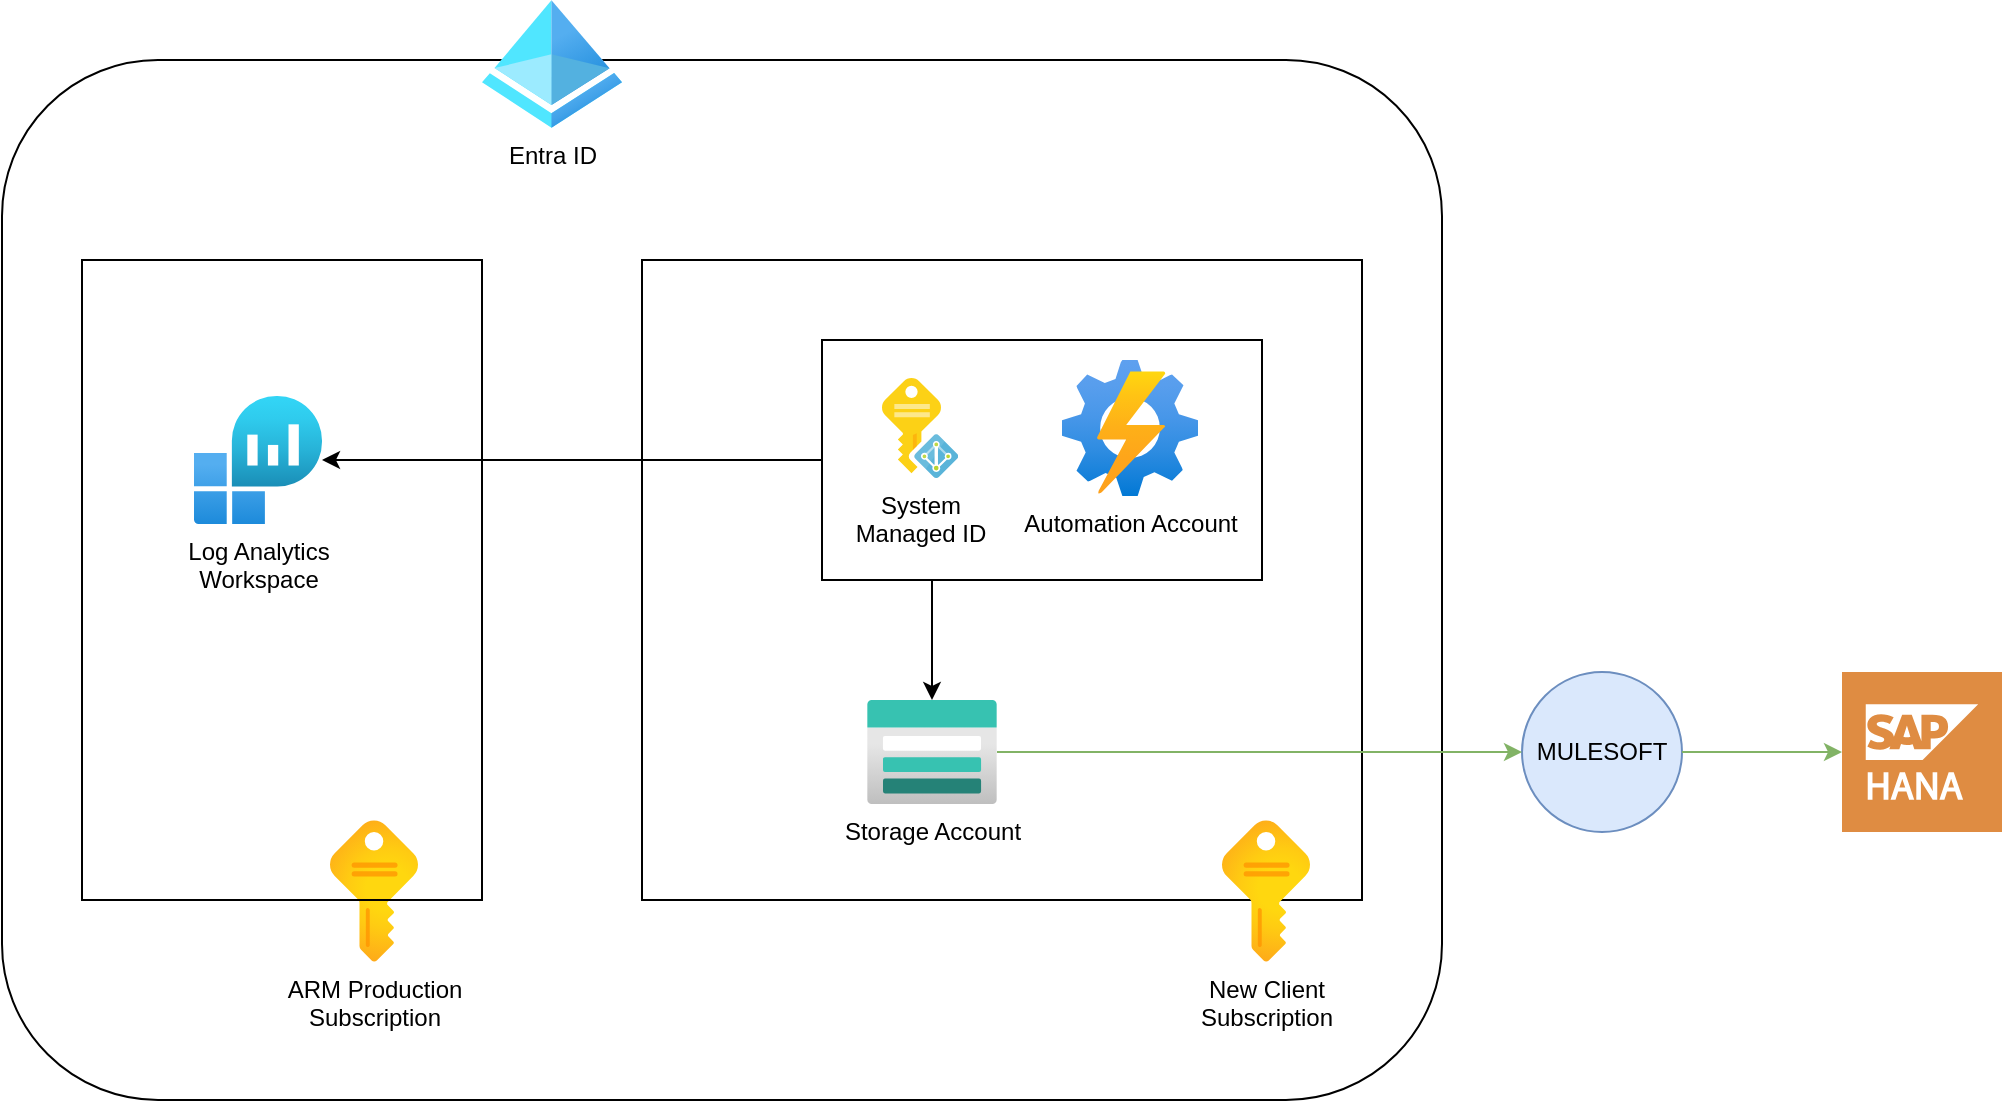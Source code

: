 <mxfile version="22.1.7" type="github">
  <diagram name="Page-1" id="1jBXNMuYuO4Jp9FJHTQq">
    <mxGraphModel dx="986" dy="582" grid="1" gridSize="10" guides="1" tooltips="1" connect="1" arrows="1" fold="1" page="1" pageScale="1" pageWidth="827" pageHeight="1169" math="0" shadow="0">
      <root>
        <mxCell id="0" />
        <mxCell id="1" parent="0" />
        <mxCell id="GSw8OTz1grYgU09YJYgF-15" value="" style="rounded=1;whiteSpace=wrap;html=1;" parent="1" vertex="1">
          <mxGeometry x="80" y="180" width="720" height="520" as="geometry" />
        </mxCell>
        <mxCell id="GSw8OTz1grYgU09YJYgF-4" value="" style="rounded=0;whiteSpace=wrap;html=1;" parent="1" vertex="1">
          <mxGeometry x="400" y="280" width="360" height="320" as="geometry" />
        </mxCell>
        <mxCell id="GSw8OTz1grYgU09YJYgF-2" value="ARM Production&lt;br&gt;Subscription" style="image;aspect=fixed;html=1;points=[];align=center;fontSize=12;image=img/lib/azure2/general/Subscriptions.svg;imageBackground=none;" parent="1" vertex="1">
          <mxGeometry x="244" y="560" width="44" height="71" as="geometry" />
        </mxCell>
        <mxCell id="GSw8OTz1grYgU09YJYgF-5" value="New Client&lt;br&gt;Subscription" style="image;aspect=fixed;html=1;points=[];align=center;fontSize=12;image=img/lib/azure2/general/Subscriptions.svg;" parent="1" vertex="1">
          <mxGeometry x="690" y="560" width="44" height="71" as="geometry" />
        </mxCell>
        <mxCell id="GSw8OTz1grYgU09YJYgF-12" style="edgeStyle=orthogonalEdgeStyle;rounded=0;orthogonalLoop=1;jettySize=auto;html=1;exitX=0.25;exitY=1;exitDx=0;exitDy=0;" parent="1" source="GSw8OTz1grYgU09YJYgF-9" target="GSw8OTz1grYgU09YJYgF-10" edge="1">
          <mxGeometry relative="1" as="geometry" />
        </mxCell>
        <mxCell id="GSw8OTz1grYgU09YJYgF-16" value="" style="rounded=0;whiteSpace=wrap;html=1;fillColor=none;" parent="1" vertex="1">
          <mxGeometry x="120" y="280" width="200" height="320" as="geometry" />
        </mxCell>
        <mxCell id="GSw8OTz1grYgU09YJYgF-14" style="edgeStyle=orthogonalEdgeStyle;rounded=0;orthogonalLoop=1;jettySize=auto;html=1;exitX=0;exitY=0.5;exitDx=0;exitDy=0;" parent="1" source="GSw8OTz1grYgU09YJYgF-9" target="GSw8OTz1grYgU09YJYgF-13" edge="1">
          <mxGeometry relative="1" as="geometry" />
        </mxCell>
        <mxCell id="GSw8OTz1grYgU09YJYgF-9" value="" style="rounded=0;whiteSpace=wrap;html=1;" parent="1" vertex="1">
          <mxGeometry x="490" y="320" width="220" height="120" as="geometry" />
        </mxCell>
        <mxCell id="GSw8OTz1grYgU09YJYgF-6" value="System&lt;br&gt;Managed ID" style="image;sketch=0;aspect=fixed;html=1;points=[];align=center;fontSize=12;image=img/lib/mscae/Managed_Identities.svg;" parent="1" vertex="1">
          <mxGeometry x="520" y="339" width="38" height="50" as="geometry" />
        </mxCell>
        <mxCell id="GSw8OTz1grYgU09YJYgF-8" value="Automation Account" style="image;aspect=fixed;html=1;points=[];align=center;fontSize=12;image=img/lib/azure2/management_governance/Automation_Accounts.svg;" parent="1" vertex="1">
          <mxGeometry x="610" y="330" width="68" height="68" as="geometry" />
        </mxCell>
        <mxCell id="GSw8OTz1grYgU09YJYgF-10" value="Storage Account" style="image;aspect=fixed;html=1;points=[];align=center;fontSize=12;image=img/lib/azure2/storage/Storage_Accounts.svg;" parent="1" vertex="1">
          <mxGeometry x="512.5" y="500" width="65" height="52" as="geometry" />
        </mxCell>
        <mxCell id="GSw8OTz1grYgU09YJYgF-13" value="Log Analytics&lt;br&gt;Workspace" style="image;aspect=fixed;html=1;points=[];align=center;fontSize=12;image=img/lib/azure2/management_governance/Log_Analytics_Workspaces.svg;" parent="1" vertex="1">
          <mxGeometry x="176" y="348" width="64" height="64" as="geometry" />
        </mxCell>
        <mxCell id="GSw8OTz1grYgU09YJYgF-7" value="Entra ID" style="image;aspect=fixed;html=1;points=[];align=center;fontSize=12;image=img/lib/azure2/identity/Azure_Active_Directory.svg;" parent="1" vertex="1">
          <mxGeometry x="320" y="150" width="70" height="64" as="geometry" />
        </mxCell>
        <mxCell id="Pp1rQkgdkvk5TlmoH4xJ-1" value="MULESOFT" style="ellipse;whiteSpace=wrap;html=1;aspect=fixed;fillColor=#dae8fc;strokeColor=#6c8ebf;" parent="1" vertex="1">
          <mxGeometry x="840" y="486" width="80" height="80" as="geometry" />
        </mxCell>
        <mxCell id="Pp1rQkgdkvk5TlmoH4xJ-3" value="" style="sketch=0;pointerEvents=1;shadow=0;dashed=0;html=1;strokeColor=none;fillColor=#DF8C42;labelPosition=center;verticalLabelPosition=bottom;verticalAlign=top;align=center;outlineConnect=0;shape=mxgraph.veeam2.sap_hana;" parent="1" vertex="1">
          <mxGeometry x="1000" y="486" width="80" height="80" as="geometry" />
        </mxCell>
        <mxCell id="Pp1rQkgdkvk5TlmoH4xJ-4" style="edgeStyle=orthogonalEdgeStyle;rounded=0;orthogonalLoop=1;jettySize=auto;html=1;entryX=0;entryY=0.5;entryDx=0;entryDy=0;fillColor=#d5e8d4;strokeColor=#82b366;" parent="1" source="GSw8OTz1grYgU09YJYgF-10" target="Pp1rQkgdkvk5TlmoH4xJ-1" edge="1">
          <mxGeometry relative="1" as="geometry">
            <mxPoint x="820" y="530" as="sourcePoint" />
            <mxPoint x="555" y="510" as="targetPoint" />
          </mxGeometry>
        </mxCell>
        <mxCell id="obVJa8iYUR50clm_OMLJ-1" style="edgeStyle=orthogonalEdgeStyle;rounded=0;orthogonalLoop=1;jettySize=auto;html=1;fillColor=#d5e8d4;strokeColor=#82b366;exitX=1;exitY=0.5;exitDx=0;exitDy=0;" parent="1" source="Pp1rQkgdkvk5TlmoH4xJ-1" target="Pp1rQkgdkvk5TlmoH4xJ-3" edge="1">
          <mxGeometry relative="1" as="geometry">
            <mxPoint x="920" y="550" as="sourcePoint" />
            <mxPoint x="1182" y="550" as="targetPoint" />
          </mxGeometry>
        </mxCell>
      </root>
    </mxGraphModel>
  </diagram>
</mxfile>
